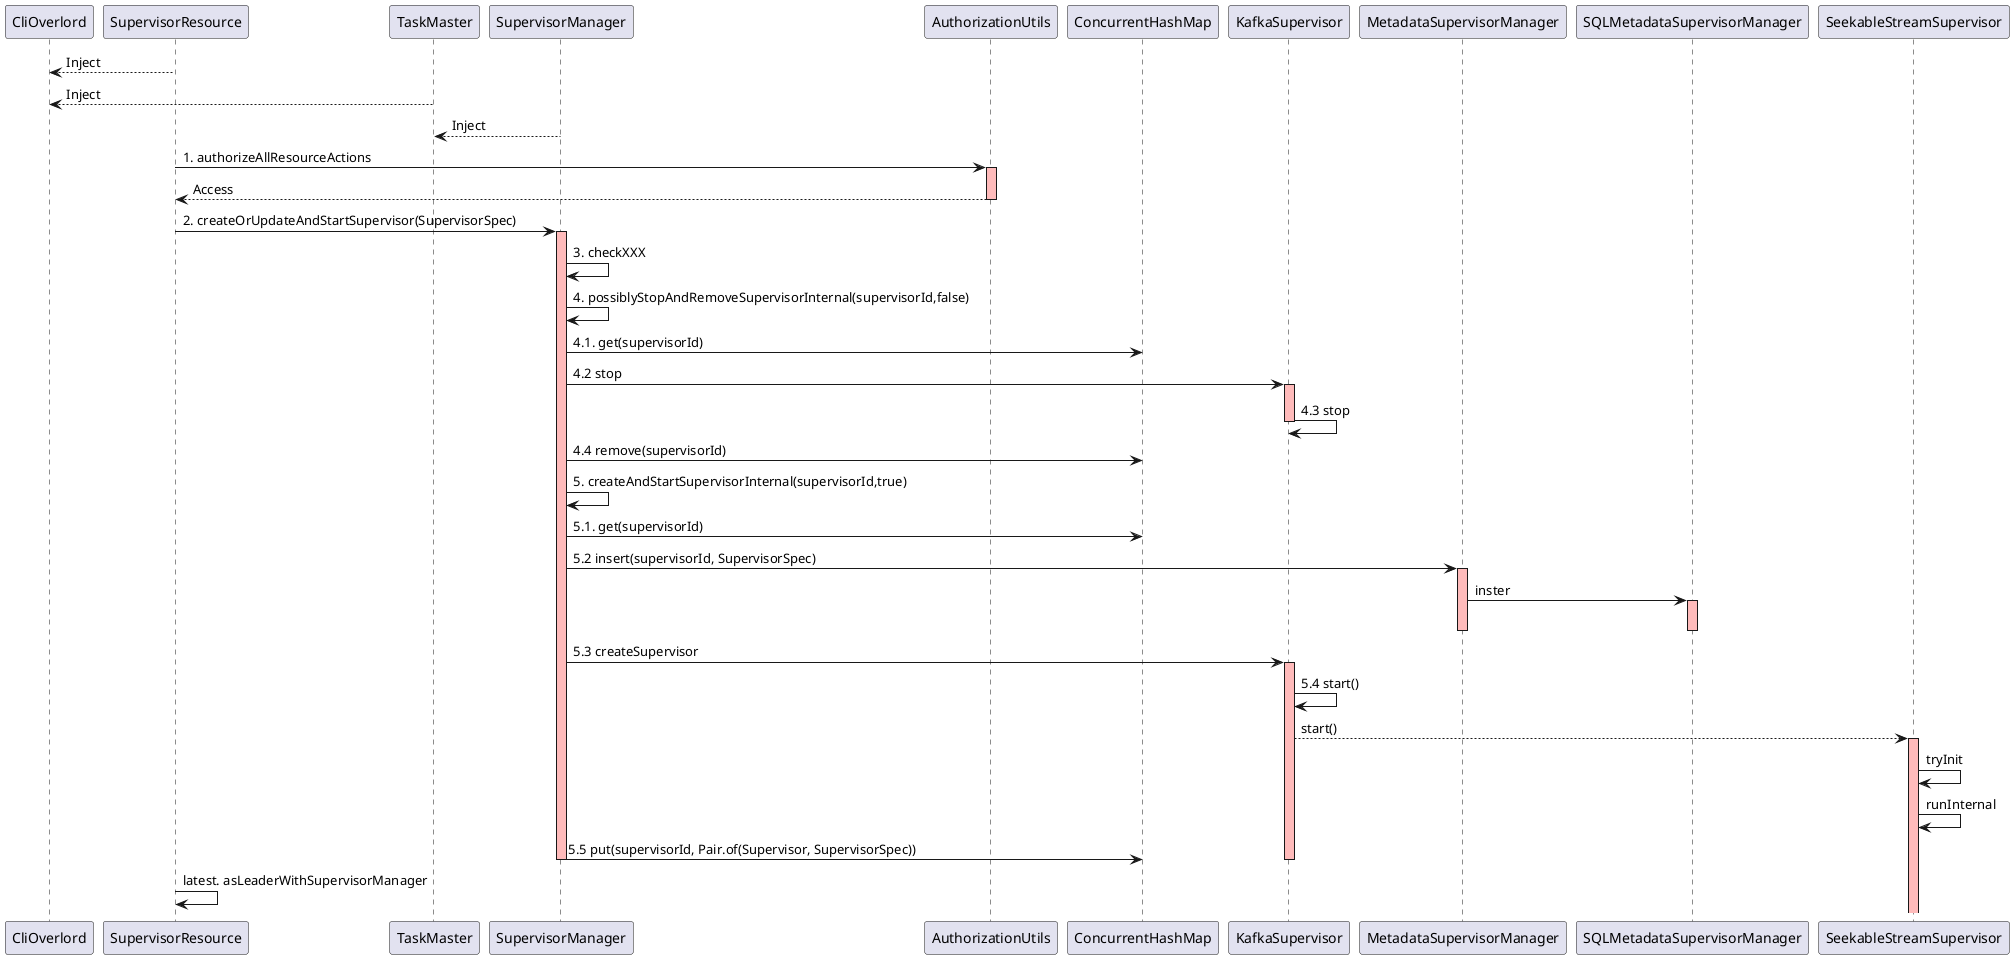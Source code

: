 @startuml

CliOverlord <-- SupervisorResource: Inject
CliOverlord <-- TaskMaster: Inject

TaskMaster <-- SupervisorManager: Inject


SupervisorResource -> AuthorizationUtils: 1. authorizeAllResourceActions
activate AuthorizationUtils #FFBBBB
SupervisorResource <-- AuthorizationUtils: Access
deactivate AuthorizationUtils

SupervisorResource -> SupervisorManager: 2. createOrUpdateAndStartSupervisor(SupervisorSpec)
    activate SupervisorManager #FFBBBB
    SupervisorManager -> SupervisorManager: 3. checkXXX
    SupervisorManager -> SupervisorManager: 4. possiblyStopAndRemoveSupervisorInternal(supervisorId,false)
        SupervisorManager -> ConcurrentHashMap: 4.1. get(supervisorId)
        SupervisorManager -> KafkaSupervisor: 4.2 stop
        activate KafkaSupervisor #FFBBBB
        KafkaSupervisor -> KafkaSupervisor: 4.3 stop
        deactivate KafkaSupervisor
        SupervisorManager -> ConcurrentHashMap: 4.4 remove(supervisorId)


    SupervisorManager -> SupervisorManager: 5. createAndStartSupervisorInternal(supervisorId,true)
        SupervisorManager -> ConcurrentHashMap: 5.1. get(supervisorId)
        SupervisorManager -> MetadataSupervisorManager: 5.2 insert(supervisorId, SupervisorSpec)
        activate MetadataSupervisorManager #FFBBBB
            MetadataSupervisorManager -> SQLMetadataSupervisorManager: inster
            activate SQLMetadataSupervisorManager #FFBBBB
            deactivate SQLMetadataSupervisorManager
        deactivate MetadataSupervisorManager
        SupervisorManager -> KafkaSupervisor: 5.3 createSupervisor
        activate KafkaSupervisor #FFBBBB
        KafkaSupervisor -> KafkaSupervisor: 5.4 start()
            KafkaSupervisor --> SeekableStreamSupervisor: start()
            activate SeekableStreamSupervisor #FFBBBB
            SeekableStreamSupervisor -> SeekableStreamSupervisor: tryInit
            SeekableStreamSupervisor -> SeekableStreamSupervisor: runInternal
        SupervisorManager -> ConcurrentHashMap: 5.5 put(supervisorId, Pair.of(Supervisor, SupervisorSpec))
        deactivate KafkaSupervisor
    deactivate SupervisorManager




SupervisorResource -> SupervisorResource: latest. asLeaderWithSupervisorManager


@enduml